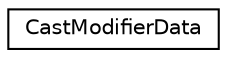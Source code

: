 digraph G
{
  edge [fontname="Helvetica",fontsize="10",labelfontname="Helvetica",labelfontsize="10"];
  node [fontname="Helvetica",fontsize="10",shape=record];
  rankdir=LR;
  Node1 [label="CastModifierData",height=0.2,width=0.4,color="black", fillcolor="white", style="filled",URL="$d9/d22/structCastModifierData.html"];
}
